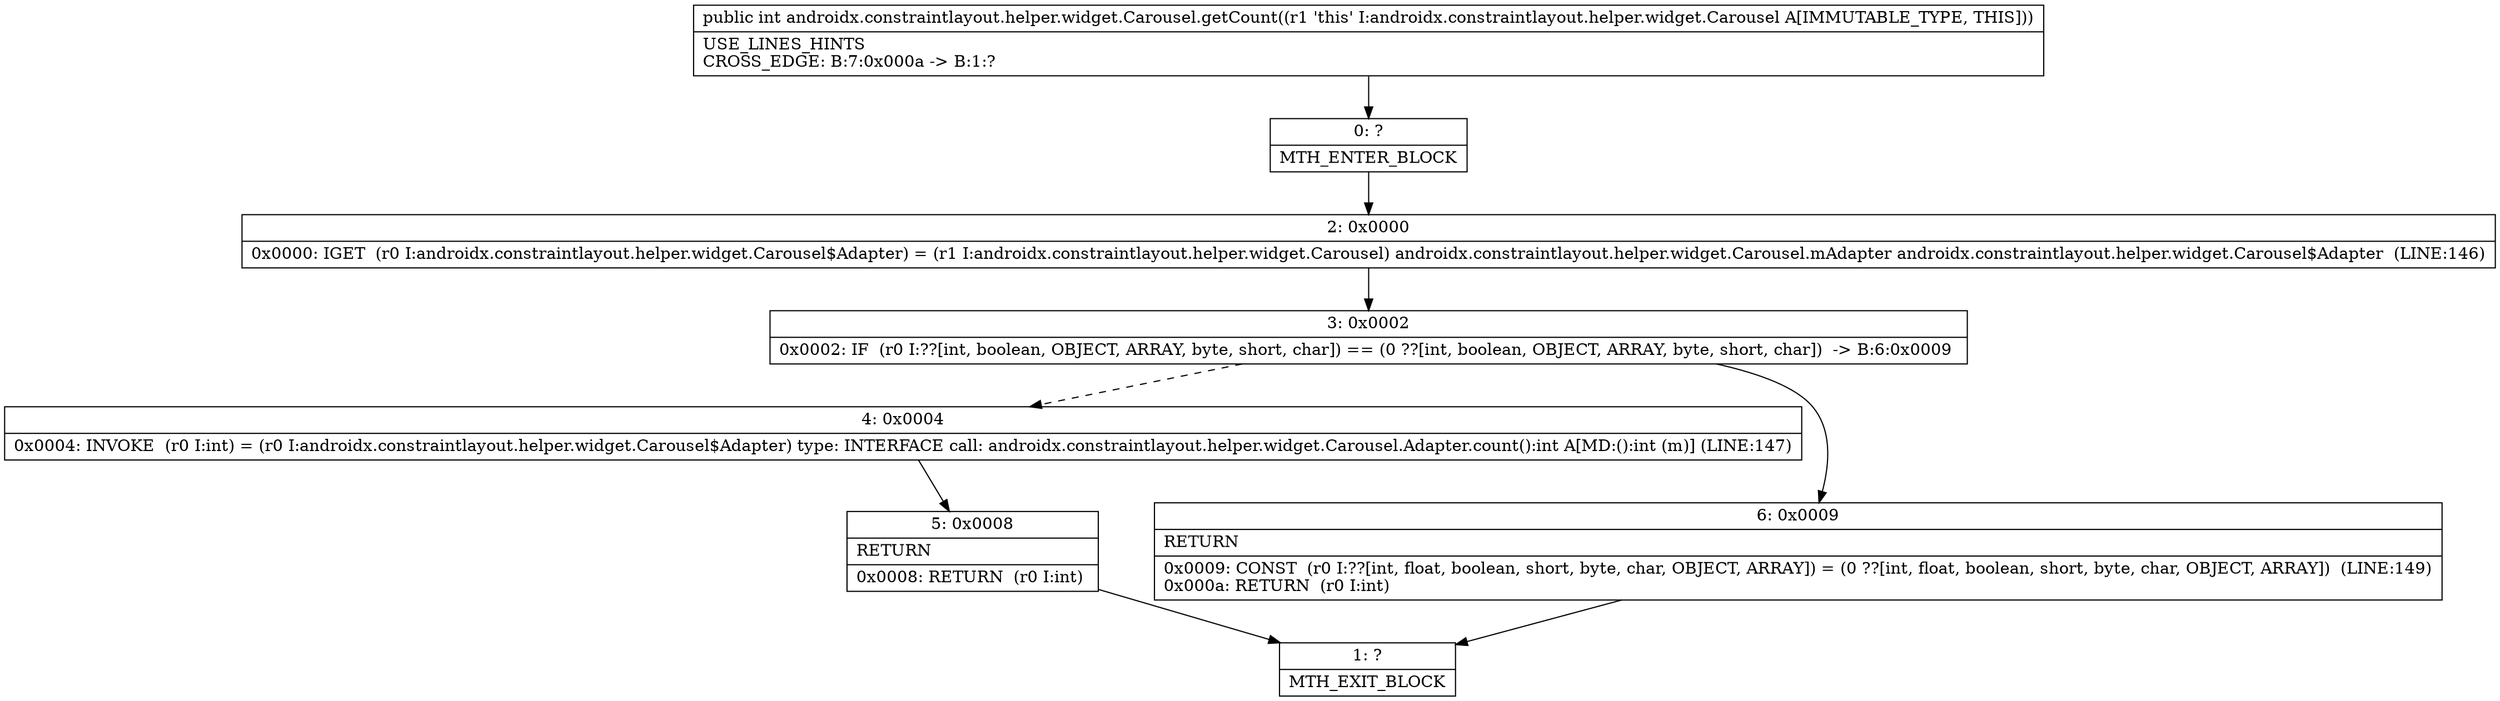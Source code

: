 digraph "CFG forandroidx.constraintlayout.helper.widget.Carousel.getCount()I" {
Node_0 [shape=record,label="{0\:\ ?|MTH_ENTER_BLOCK\l}"];
Node_2 [shape=record,label="{2\:\ 0x0000|0x0000: IGET  (r0 I:androidx.constraintlayout.helper.widget.Carousel$Adapter) = (r1 I:androidx.constraintlayout.helper.widget.Carousel) androidx.constraintlayout.helper.widget.Carousel.mAdapter androidx.constraintlayout.helper.widget.Carousel$Adapter  (LINE:146)\l}"];
Node_3 [shape=record,label="{3\:\ 0x0002|0x0002: IF  (r0 I:??[int, boolean, OBJECT, ARRAY, byte, short, char]) == (0 ??[int, boolean, OBJECT, ARRAY, byte, short, char])  \-\> B:6:0x0009 \l}"];
Node_4 [shape=record,label="{4\:\ 0x0004|0x0004: INVOKE  (r0 I:int) = (r0 I:androidx.constraintlayout.helper.widget.Carousel$Adapter) type: INTERFACE call: androidx.constraintlayout.helper.widget.Carousel.Adapter.count():int A[MD:():int (m)] (LINE:147)\l}"];
Node_5 [shape=record,label="{5\:\ 0x0008|RETURN\l|0x0008: RETURN  (r0 I:int) \l}"];
Node_1 [shape=record,label="{1\:\ ?|MTH_EXIT_BLOCK\l}"];
Node_6 [shape=record,label="{6\:\ 0x0009|RETURN\l|0x0009: CONST  (r0 I:??[int, float, boolean, short, byte, char, OBJECT, ARRAY]) = (0 ??[int, float, boolean, short, byte, char, OBJECT, ARRAY])  (LINE:149)\l0x000a: RETURN  (r0 I:int) \l}"];
MethodNode[shape=record,label="{public int androidx.constraintlayout.helper.widget.Carousel.getCount((r1 'this' I:androidx.constraintlayout.helper.widget.Carousel A[IMMUTABLE_TYPE, THIS]))  | USE_LINES_HINTS\lCROSS_EDGE: B:7:0x000a \-\> B:1:?\l}"];
MethodNode -> Node_0;Node_0 -> Node_2;
Node_2 -> Node_3;
Node_3 -> Node_4[style=dashed];
Node_3 -> Node_6;
Node_4 -> Node_5;
Node_5 -> Node_1;
Node_6 -> Node_1;
}

